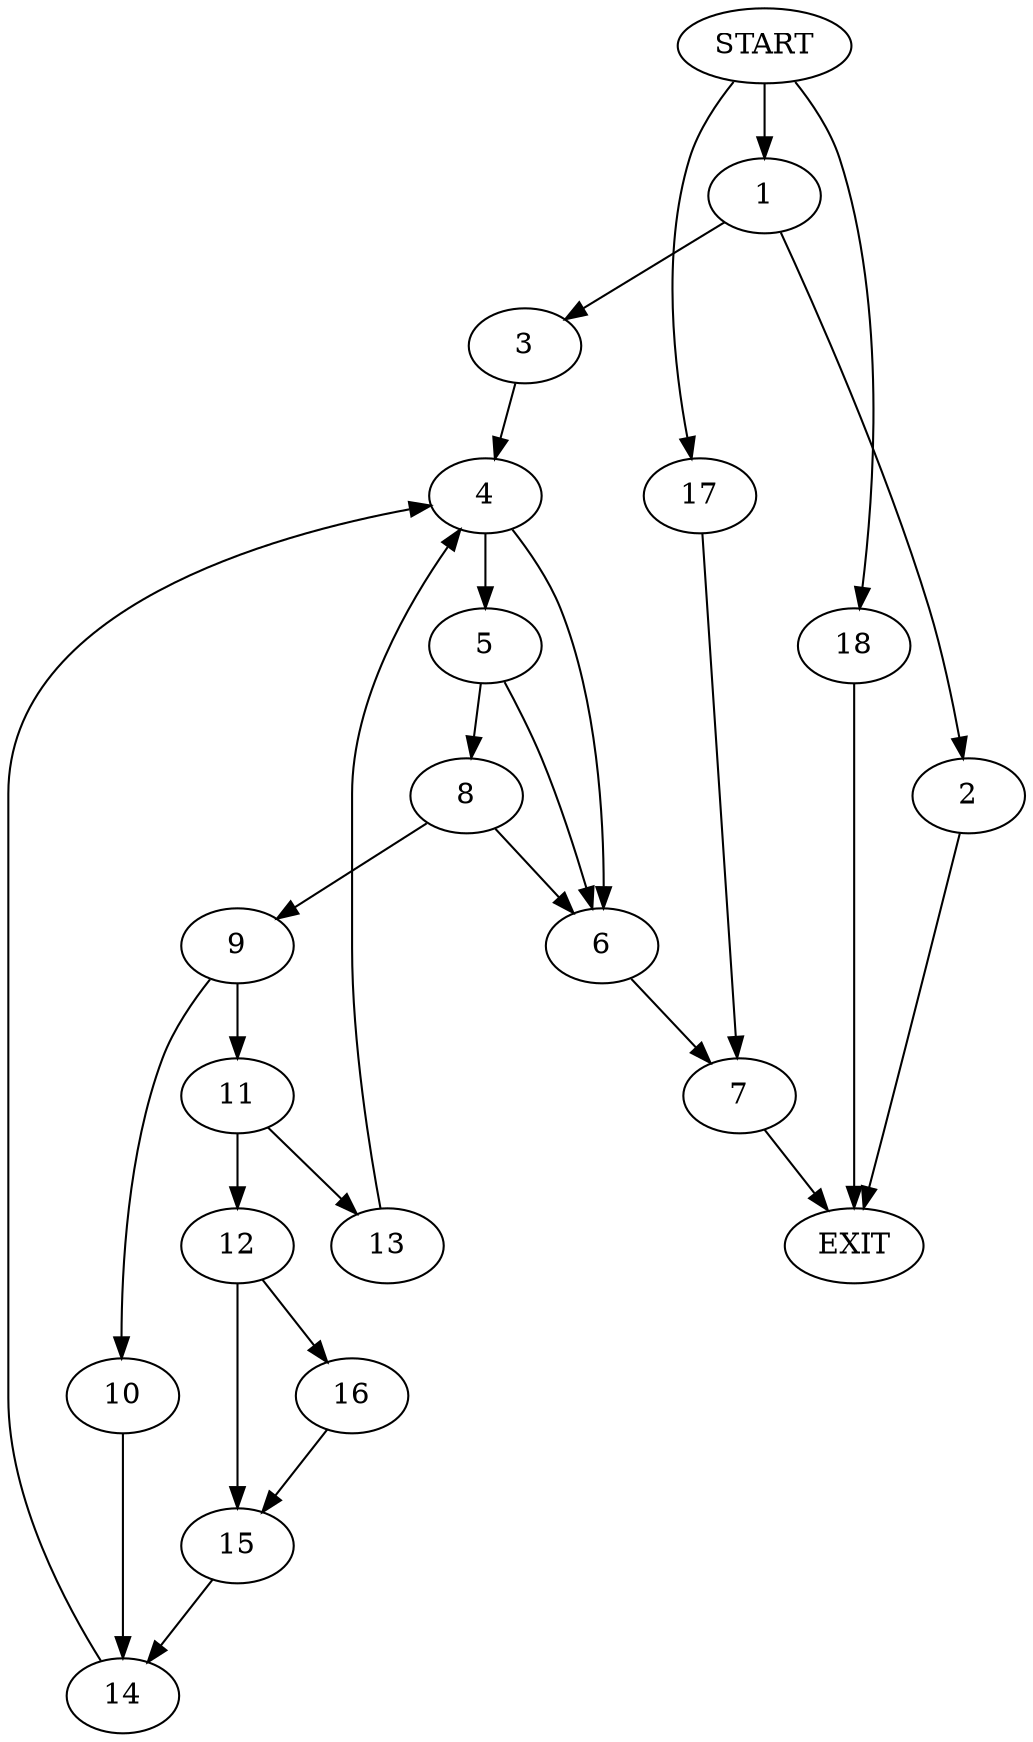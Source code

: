 digraph {
0 [label="START"]
19 [label="EXIT"]
0 -> 1
1 -> 2
1 -> 3
2 -> 19
3 -> 4
4 -> 5
4 -> 6
6 -> 7
5 -> 6
5 -> 8
8 -> 6
8 -> 9
9 -> 10
9 -> 11
11 -> 12
11 -> 13
10 -> 14
14 -> 4
13 -> 4
12 -> 15
12 -> 16
16 -> 15
15 -> 14
7 -> 19
0 -> 17
17 -> 7
0 -> 18
18 -> 19
}
